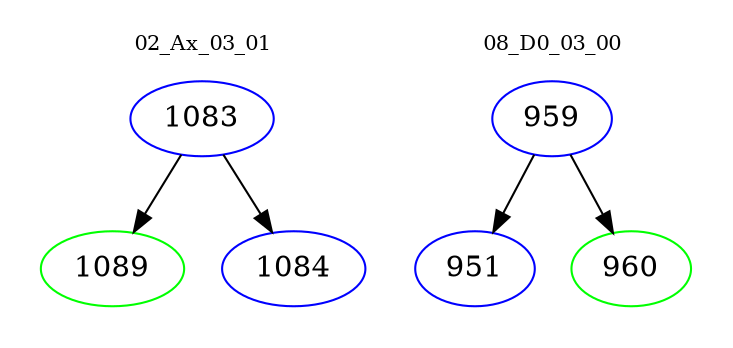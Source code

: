 digraph{
subgraph cluster_0 {
color = white
label = "02_Ax_03_01";
fontsize=10;
T0_1083 [label="1083", color="blue"]
T0_1083 -> T0_1089 [color="black"]
T0_1089 [label="1089", color="green"]
T0_1083 -> T0_1084 [color="black"]
T0_1084 [label="1084", color="blue"]
}
subgraph cluster_1 {
color = white
label = "08_D0_03_00";
fontsize=10;
T1_959 [label="959", color="blue"]
T1_959 -> T1_951 [color="black"]
T1_951 [label="951", color="blue"]
T1_959 -> T1_960 [color="black"]
T1_960 [label="960", color="green"]
}
}
